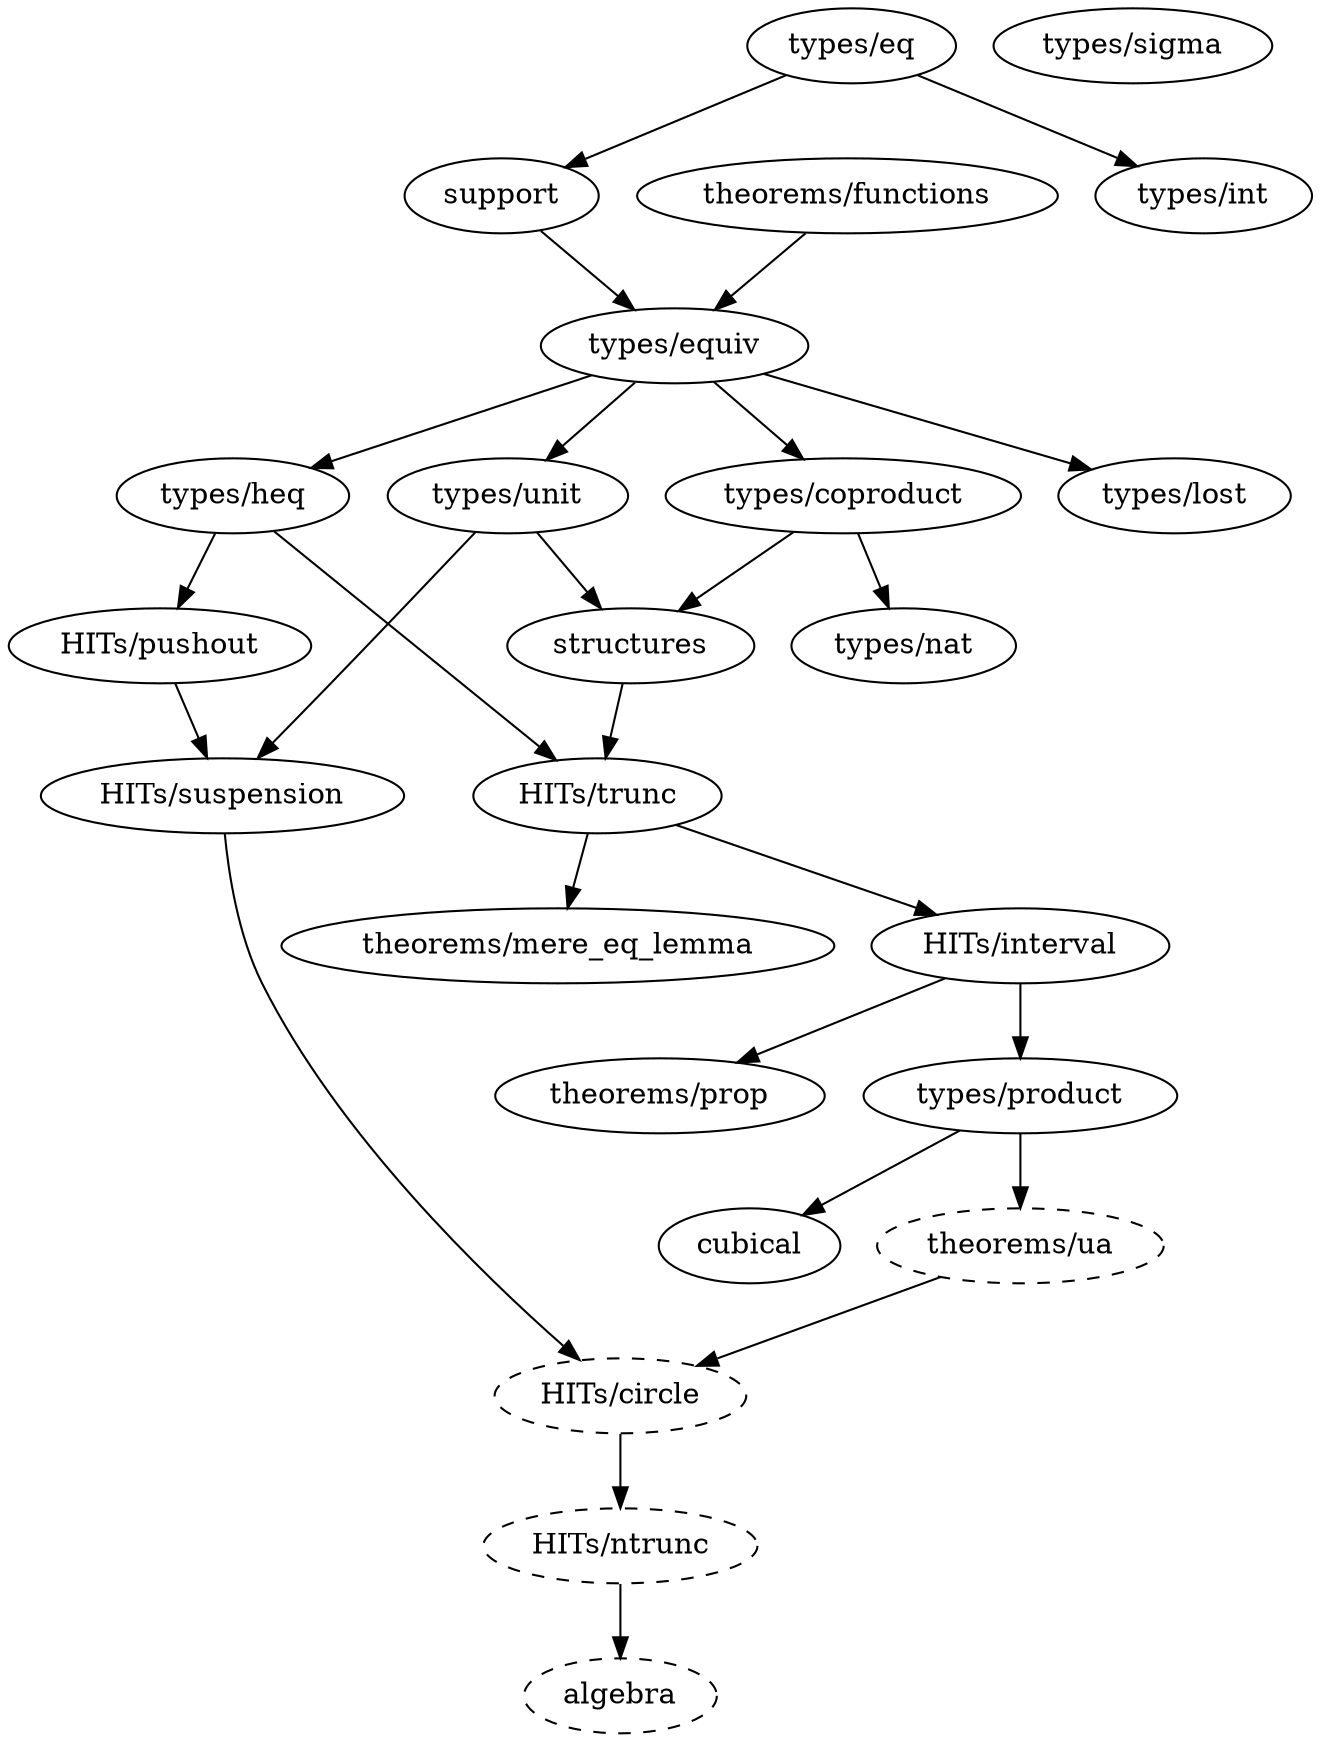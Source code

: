 digraph dependency_map {
  algebra [style=dashed]
  "HITs/ntrunc" -> algebra

  "HITs/circle" [style=dashed]
  "HITs/suspension" -> "HITs/circle"
  "theorems/ua" -> "HITs/circle"

  "types/equiv" -> "types/coproduct"

  "types/product" -> cubical

  "types/equiv" -> "types/heq"

  support -> "types/equiv"
  "theorems/functions" -> "types/equiv"

  "types/eq" -> "types/int"

  "HITs/trunc" -> "HITs/interval"

  "HITs/trunc" -> "theorems/mere_eq_lemma"

  "HITs/ntrunc" [style=dashed]
  "HITs/circle" -> "HITs/ntrunc"

  "HITs/interval" -> "types/product"

  "HITs/interval" -> "theorems/prop"

  "types/heq" -> "HITs/pushout"

  "types/unit" -> structures
  "types/coproduct" -> structures

  "types/eq" -> support

  "HITs/pushout" -> "HITs/suspension"
  "types/unit" -> "HITs/suspension"

  structures -> "HITs/trunc"
  "types/heq" -> "HITs/trunc"

  "theorems/ua" [style=dashed]
  "types/product" -> "theorems/ua"

  "types/equiv" -> "types/unit"

  "types/coproduct" -> "types/nat"

  "types/equiv" -> "types/lost"

  "types/sigma"
}
